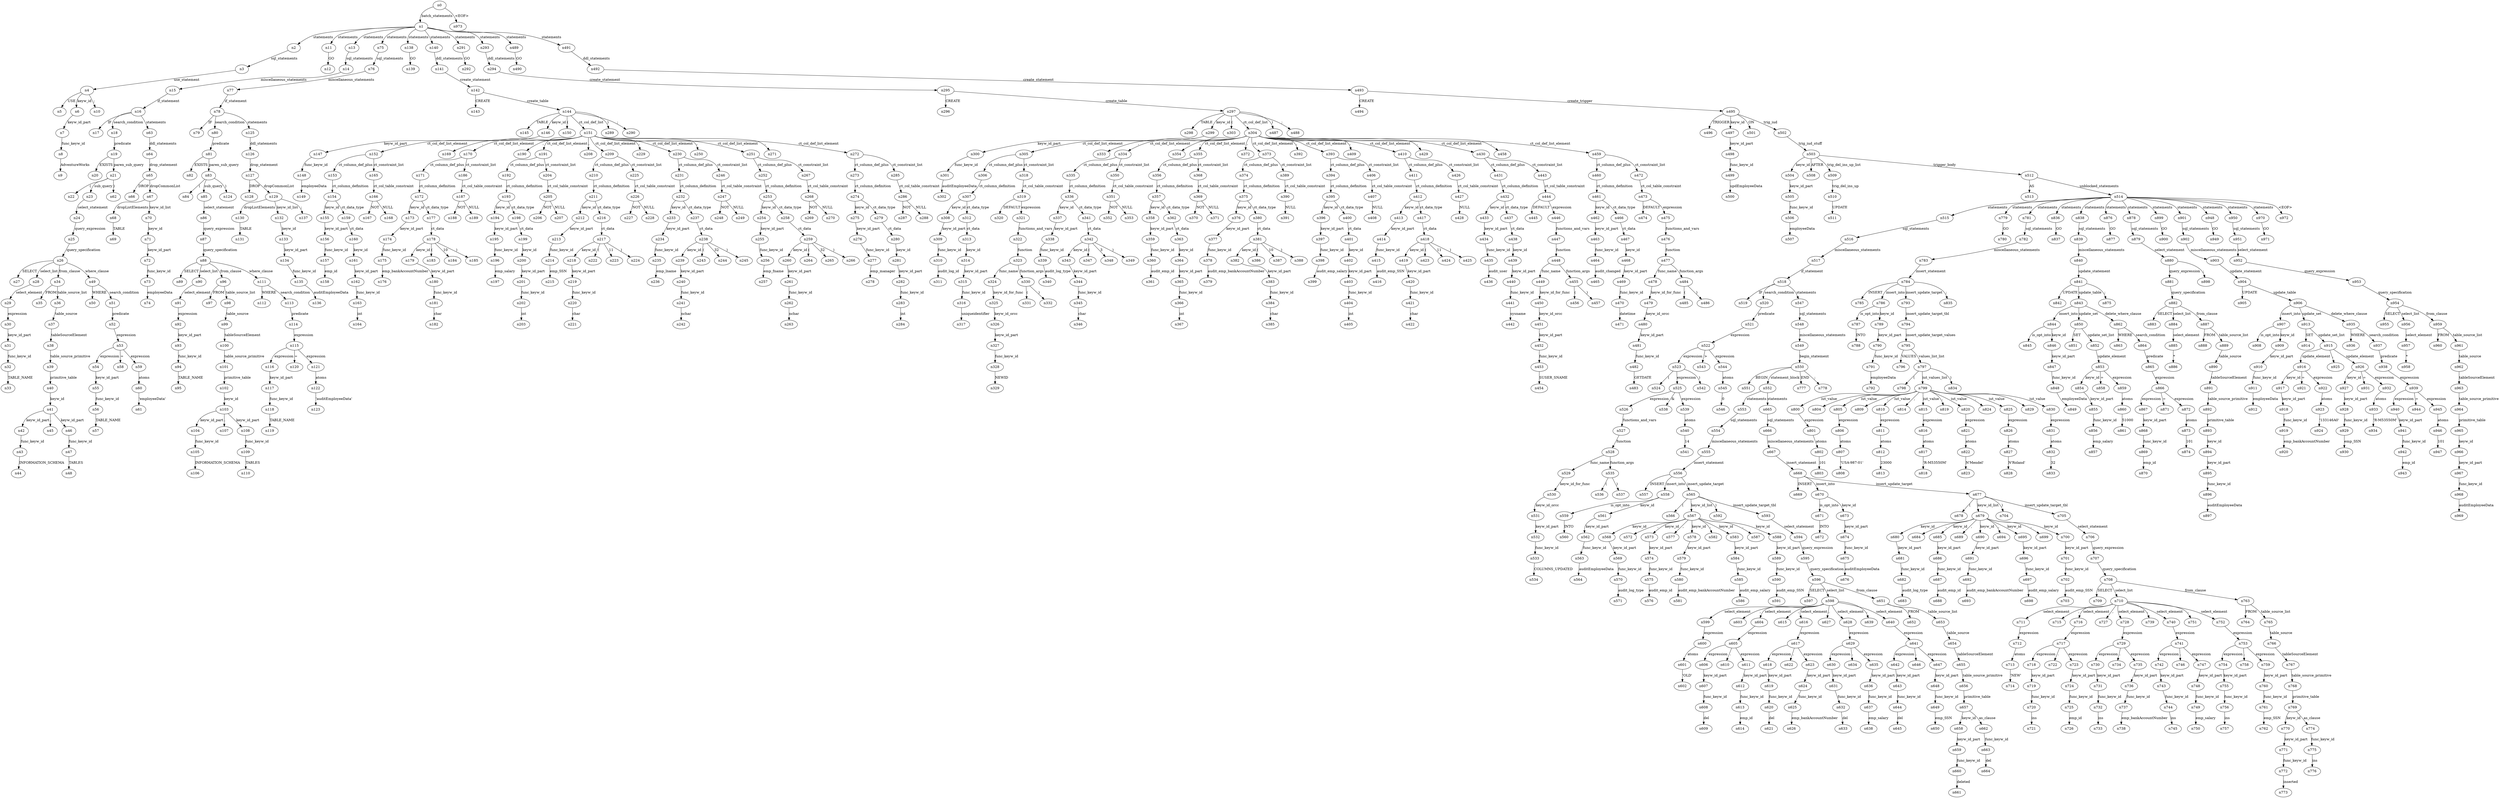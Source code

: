 digraph ParseTree {
  n0 -> n1 [label="batch_statements"];
  n1 -> n2 [label="statements"];
  n2 -> n3 [label="sql_statements"];
  n3 -> n4 [label="use_statement"];
  n4 -> n5 [label="USE"];
  n4 -> n6 [label="keyw_id"];
  n6 -> n7 [label="keyw_id_part"];
  n7 -> n8 [label="func_keyw_id"];
  n8 -> n9 [label="AdventureWorks"];
  n4 -> n10 [label=";"];
  n1 -> n11 [label="statements"];
  n11 -> n12 [label="GO"];
  n1 -> n13 [label="statements"];
  n13 -> n14 [label="sql_statements"];
  n14 -> n15 [label="miscellaneous_statements"];
  n15 -> n16 [label="if_statement"];
  n16 -> n17 [label="IF"];
  n16 -> n18 [label="search_condition"];
  n18 -> n19 [label="predicate"];
  n19 -> n20 [label="EXISTS"];
  n19 -> n21 [label="paren_sub_query"];
  n21 -> n22 [label="("];
  n21 -> n23 [label="sub_query"];
  n23 -> n24 [label="select_statement"];
  n24 -> n25 [label="query_expression"];
  n25 -> n26 [label="query_specification"];
  n26 -> n27 [label="SELECT"];
  n26 -> n28 [label="select_list"];
  n28 -> n29 [label="select_element"];
  n29 -> n30 [label="expression"];
  n30 -> n31 [label="keyw_id_part"];
  n31 -> n32 [label="func_keyw_id"];
  n32 -> n33 [label="TABLE_NAME"];
  n26 -> n34 [label="from_clause"];
  n34 -> n35 [label="FROM"];
  n34 -> n36 [label="table_source_list"];
  n36 -> n37 [label="table_source"];
  n37 -> n38 [label="tableSourceElement"];
  n38 -> n39 [label="table_source_primitive"];
  n39 -> n40 [label="primitive_table"];
  n40 -> n41 [label="keyw_id"];
  n41 -> n42 [label="keyw_id_part"];
  n42 -> n43 [label="func_keyw_id"];
  n43 -> n44 [label="INFORMATION_SCHEMA"];
  n41 -> n45 [label="."];
  n41 -> n46 [label="keyw_id_part"];
  n46 -> n47 [label="func_keyw_id"];
  n47 -> n48 [label="TABLES"];
  n26 -> n49 [label="where_clause"];
  n49 -> n50 [label="WHERE"];
  n49 -> n51 [label="search_condition"];
  n51 -> n52 [label="predicate"];
  n52 -> n53 [label="expression"];
  n53 -> n54 [label="expression"];
  n54 -> n55 [label="keyw_id_part"];
  n55 -> n56 [label="func_keyw_id"];
  n56 -> n57 [label="TABLE_NAME"];
  n53 -> n58 [label="="];
  n53 -> n59 [label="expression"];
  n59 -> n60 [label="atoms"];
  n60 -> n61 [label="'employeeData'"];
  n21 -> n62 [label=")"];
  n16 -> n63 [label="statements"];
  n63 -> n64 [label="ddl_statements"];
  n64 -> n65 [label="drop_statement"];
  n65 -> n66 [label="DROP"];
  n65 -> n67 [label="dropCommonList"];
  n67 -> n68 [label="dropListElements"];
  n68 -> n69 [label="TABLE"];
  n67 -> n70 [label="keyw_id_list"];
  n70 -> n71 [label="keyw_id"];
  n71 -> n72 [label="keyw_id_part"];
  n72 -> n73 [label="func_keyw_id"];
  n73 -> n74 [label="employeeData"];
  n1 -> n75 [label="statements"];
  n75 -> n76 [label="sql_statements"];
  n76 -> n77 [label="miscellaneous_statements"];
  n77 -> n78 [label="if_statement"];
  n78 -> n79 [label="IF"];
  n78 -> n80 [label="search_condition"];
  n80 -> n81 [label="predicate"];
  n81 -> n82 [label="EXISTS"];
  n81 -> n83 [label="paren_sub_query"];
  n83 -> n84 [label="("];
  n83 -> n85 [label="sub_query"];
  n85 -> n86 [label="select_statement"];
  n86 -> n87 [label="query_expression"];
  n87 -> n88 [label="query_specification"];
  n88 -> n89 [label="SELECT"];
  n88 -> n90 [label="select_list"];
  n90 -> n91 [label="select_element"];
  n91 -> n92 [label="expression"];
  n92 -> n93 [label="keyw_id_part"];
  n93 -> n94 [label="func_keyw_id"];
  n94 -> n95 [label="TABLE_NAME"];
  n88 -> n96 [label="from_clause"];
  n96 -> n97 [label="FROM"];
  n96 -> n98 [label="table_source_list"];
  n98 -> n99 [label="table_source"];
  n99 -> n100 [label="tableSourceElement"];
  n100 -> n101 [label="table_source_primitive"];
  n101 -> n102 [label="primitive_table"];
  n102 -> n103 [label="keyw_id"];
  n103 -> n104 [label="keyw_id_part"];
  n104 -> n105 [label="func_keyw_id"];
  n105 -> n106 [label="INFORMATION_SCHEMA"];
  n103 -> n107 [label="."];
  n103 -> n108 [label="keyw_id_part"];
  n108 -> n109 [label="func_keyw_id"];
  n109 -> n110 [label="TABLES"];
  n88 -> n111 [label="where_clause"];
  n111 -> n112 [label="WHERE"];
  n111 -> n113 [label="search_condition"];
  n113 -> n114 [label="predicate"];
  n114 -> n115 [label="expression"];
  n115 -> n116 [label="expression"];
  n116 -> n117 [label="keyw_id_part"];
  n117 -> n118 [label="func_keyw_id"];
  n118 -> n119 [label="TABLE_NAME"];
  n115 -> n120 [label="="];
  n115 -> n121 [label="expression"];
  n121 -> n122 [label="atoms"];
  n122 -> n123 [label="'auditEmployeeData'"];
  n83 -> n124 [label=")"];
  n78 -> n125 [label="statements"];
  n125 -> n126 [label="ddl_statements"];
  n126 -> n127 [label="drop_statement"];
  n127 -> n128 [label="DROP"];
  n127 -> n129 [label="dropCommonList"];
  n129 -> n130 [label="dropListElements"];
  n130 -> n131 [label="TABLE"];
  n129 -> n132 [label="keyw_id_list"];
  n132 -> n133 [label="keyw_id"];
  n133 -> n134 [label="keyw_id_part"];
  n134 -> n135 [label="func_keyw_id"];
  n135 -> n136 [label="auditEmployeeData"];
  n129 -> n137 [label=";"];
  n1 -> n138 [label="statements"];
  n138 -> n139 [label="GO"];
  n1 -> n140 [label="statements"];
  n140 -> n141 [label="ddl_statements"];
  n141 -> n142 [label="create_statement"];
  n142 -> n143 [label="CREATE"];
  n142 -> n144 [label="create_table"];
  n144 -> n145 [label="TABLE"];
  n144 -> n146 [label="keyw_id"];
  n146 -> n147 [label="keyw_id_part"];
  n147 -> n148 [label="func_keyw_id"];
  n148 -> n149 [label="employeeData"];
  n144 -> n150 [label="("];
  n144 -> n151 [label="ct_col_def_list"];
  n151 -> n152 [label="ct_col_def_list_element"];
  n152 -> n153 [label="ct_column_def_plus"];
  n153 -> n154 [label="ct_column_definition"];
  n154 -> n155 [label="keyw_id"];
  n155 -> n156 [label="keyw_id_part"];
  n156 -> n157 [label="func_keyw_id"];
  n157 -> n158 [label="emp_id"];
  n154 -> n159 [label="ct_data_type"];
  n159 -> n160 [label="ct_data"];
  n160 -> n161 [label="keyw_id"];
  n161 -> n162 [label="keyw_id_part"];
  n162 -> n163 [label="func_keyw_id"];
  n163 -> n164 [label="int"];
  n152 -> n165 [label="ct_constraint_list"];
  n165 -> n166 [label="ct_col_table_constraint"];
  n166 -> n167 [label="NOT"];
  n166 -> n168 [label="NULL"];
  n151 -> n169 [label=","];
  n151 -> n170 [label="ct_col_def_list_element"];
  n170 -> n171 [label="ct_column_def_plus"];
  n171 -> n172 [label="ct_column_definition"];
  n172 -> n173 [label="keyw_id"];
  n173 -> n174 [label="keyw_id_part"];
  n174 -> n175 [label="func_keyw_id"];
  n175 -> n176 [label="emp_bankAccountNumber"];
  n172 -> n177 [label="ct_data_type"];
  n177 -> n178 [label="ct_data"];
  n178 -> n179 [label="keyw_id"];
  n179 -> n180 [label="keyw_id_part"];
  n180 -> n181 [label="func_keyw_id"];
  n181 -> n182 [label="char"];
  n178 -> n183 [label="("];
  n178 -> n184 [label="10"];
  n178 -> n185 [label=")"];
  n170 -> n186 [label="ct_constraint_list"];
  n186 -> n187 [label="ct_col_table_constraint"];
  n187 -> n188 [label="NOT"];
  n187 -> n189 [label="NULL"];
  n151 -> n190 [label=","];
  n151 -> n191 [label="ct_col_def_list_element"];
  n191 -> n192 [label="ct_column_def_plus"];
  n192 -> n193 [label="ct_column_definition"];
  n193 -> n194 [label="keyw_id"];
  n194 -> n195 [label="keyw_id_part"];
  n195 -> n196 [label="func_keyw_id"];
  n196 -> n197 [label="emp_salary"];
  n193 -> n198 [label="ct_data_type"];
  n198 -> n199 [label="ct_data"];
  n199 -> n200 [label="keyw_id"];
  n200 -> n201 [label="keyw_id_part"];
  n201 -> n202 [label="func_keyw_id"];
  n202 -> n203 [label="int"];
  n191 -> n204 [label="ct_constraint_list"];
  n204 -> n205 [label="ct_col_table_constraint"];
  n205 -> n206 [label="NOT"];
  n205 -> n207 [label="NULL"];
  n151 -> n208 [label=","];
  n151 -> n209 [label="ct_col_def_list_element"];
  n209 -> n210 [label="ct_column_def_plus"];
  n210 -> n211 [label="ct_column_definition"];
  n211 -> n212 [label="keyw_id"];
  n212 -> n213 [label="keyw_id_part"];
  n213 -> n214 [label="func_keyw_id"];
  n214 -> n215 [label="emp_SSN"];
  n211 -> n216 [label="ct_data_type"];
  n216 -> n217 [label="ct_data"];
  n217 -> n218 [label="keyw_id"];
  n218 -> n219 [label="keyw_id_part"];
  n219 -> n220 [label="func_keyw_id"];
  n220 -> n221 [label="char"];
  n217 -> n222 [label="("];
  n217 -> n223 [label="11"];
  n217 -> n224 [label=")"];
  n209 -> n225 [label="ct_constraint_list"];
  n225 -> n226 [label="ct_col_table_constraint"];
  n226 -> n227 [label="NOT"];
  n226 -> n228 [label="NULL"];
  n151 -> n229 [label=","];
  n151 -> n230 [label="ct_col_def_list_element"];
  n230 -> n231 [label="ct_column_def_plus"];
  n231 -> n232 [label="ct_column_definition"];
  n232 -> n233 [label="keyw_id"];
  n233 -> n234 [label="keyw_id_part"];
  n234 -> n235 [label="func_keyw_id"];
  n235 -> n236 [label="emp_lname"];
  n232 -> n237 [label="ct_data_type"];
  n237 -> n238 [label="ct_data"];
  n238 -> n239 [label="keyw_id"];
  n239 -> n240 [label="keyw_id_part"];
  n240 -> n241 [label="func_keyw_id"];
  n241 -> n242 [label="nchar"];
  n238 -> n243 [label="("];
  n238 -> n244 [label="32"];
  n238 -> n245 [label=")"];
  n230 -> n246 [label="ct_constraint_list"];
  n246 -> n247 [label="ct_col_table_constraint"];
  n247 -> n248 [label="NOT"];
  n247 -> n249 [label="NULL"];
  n151 -> n250 [label=","];
  n151 -> n251 [label="ct_col_def_list_element"];
  n251 -> n252 [label="ct_column_def_plus"];
  n252 -> n253 [label="ct_column_definition"];
  n253 -> n254 [label="keyw_id"];
  n254 -> n255 [label="keyw_id_part"];
  n255 -> n256 [label="func_keyw_id"];
  n256 -> n257 [label="emp_fname"];
  n253 -> n258 [label="ct_data_type"];
  n258 -> n259 [label="ct_data"];
  n259 -> n260 [label="keyw_id"];
  n260 -> n261 [label="keyw_id_part"];
  n261 -> n262 [label="func_keyw_id"];
  n262 -> n263 [label="nchar"];
  n259 -> n264 [label="("];
  n259 -> n265 [label="32"];
  n259 -> n266 [label=")"];
  n251 -> n267 [label="ct_constraint_list"];
  n267 -> n268 [label="ct_col_table_constraint"];
  n268 -> n269 [label="NOT"];
  n268 -> n270 [label="NULL"];
  n151 -> n271 [label=","];
  n151 -> n272 [label="ct_col_def_list_element"];
  n272 -> n273 [label="ct_column_def_plus"];
  n273 -> n274 [label="ct_column_definition"];
  n274 -> n275 [label="keyw_id"];
  n275 -> n276 [label="keyw_id_part"];
  n276 -> n277 [label="func_keyw_id"];
  n277 -> n278 [label="emp_manager"];
  n274 -> n279 [label="ct_data_type"];
  n279 -> n280 [label="ct_data"];
  n280 -> n281 [label="keyw_id"];
  n281 -> n282 [label="keyw_id_part"];
  n282 -> n283 [label="func_keyw_id"];
  n283 -> n284 [label="int"];
  n272 -> n285 [label="ct_constraint_list"];
  n285 -> n286 [label="ct_col_table_constraint"];
  n286 -> n287 [label="NOT"];
  n286 -> n288 [label="NULL"];
  n144 -> n289 [label=")"];
  n144 -> n290 [label=";"];
  n1 -> n291 [label="statements"];
  n291 -> n292 [label="GO"];
  n1 -> n293 [label="statements"];
  n293 -> n294 [label="ddl_statements"];
  n294 -> n295 [label="create_statement"];
  n295 -> n296 [label="CREATE"];
  n295 -> n297 [label="create_table"];
  n297 -> n298 [label="TABLE"];
  n297 -> n299 [label="keyw_id"];
  n299 -> n300 [label="keyw_id_part"];
  n300 -> n301 [label="func_keyw_id"];
  n301 -> n302 [label="auditEmployeeData"];
  n297 -> n303 [label="("];
  n297 -> n304 [label="ct_col_def_list"];
  n304 -> n305 [label="ct_col_def_list_element"];
  n305 -> n306 [label="ct_column_def_plus"];
  n306 -> n307 [label="ct_column_definition"];
  n307 -> n308 [label="keyw_id"];
  n308 -> n309 [label="keyw_id_part"];
  n309 -> n310 [label="func_keyw_id"];
  n310 -> n311 [label="audit_log_id"];
  n307 -> n312 [label="ct_data_type"];
  n312 -> n313 [label="ct_data"];
  n313 -> n314 [label="keyw_id"];
  n314 -> n315 [label="keyw_id_part"];
  n315 -> n316 [label="func_keyw_id"];
  n316 -> n317 [label="uniqueidentifier"];
  n305 -> n318 [label="ct_constraint_list"];
  n318 -> n319 [label="ct_col_table_constraint"];
  n319 -> n320 [label="DEFAULT"];
  n319 -> n321 [label="expression"];
  n321 -> n322 [label="functions_and_vars"];
  n322 -> n323 [label="function"];
  n323 -> n324 [label="func_name"];
  n324 -> n325 [label="keyw_id_for_func"];
  n325 -> n326 [label="keyw_id_orcc"];
  n326 -> n327 [label="keyw_id_part"];
  n327 -> n328 [label="func_keyw_id"];
  n328 -> n329 [label="NEWID"];
  n323 -> n330 [label="function_args"];
  n330 -> n331 [label="("];
  n330 -> n332 [label=")"];
  n304 -> n333 [label=","];
  n304 -> n334 [label="ct_col_def_list_element"];
  n334 -> n335 [label="ct_column_def_plus"];
  n335 -> n336 [label="ct_column_definition"];
  n336 -> n337 [label="keyw_id"];
  n337 -> n338 [label="keyw_id_part"];
  n338 -> n339 [label="func_keyw_id"];
  n339 -> n340 [label="audit_log_type"];
  n336 -> n341 [label="ct_data_type"];
  n341 -> n342 [label="ct_data"];
  n342 -> n343 [label="keyw_id"];
  n343 -> n344 [label="keyw_id_part"];
  n344 -> n345 [label="func_keyw_id"];
  n345 -> n346 [label="char"];
  n342 -> n347 [label="("];
  n342 -> n348 [label="3"];
  n342 -> n349 [label=")"];
  n334 -> n350 [label="ct_constraint_list"];
  n350 -> n351 [label="ct_col_table_constraint"];
  n351 -> n352 [label="NOT"];
  n351 -> n353 [label="NULL"];
  n304 -> n354 [label=","];
  n304 -> n355 [label="ct_col_def_list_element"];
  n355 -> n356 [label="ct_column_def_plus"];
  n356 -> n357 [label="ct_column_definition"];
  n357 -> n358 [label="keyw_id"];
  n358 -> n359 [label="keyw_id_part"];
  n359 -> n360 [label="func_keyw_id"];
  n360 -> n361 [label="audit_emp_id"];
  n357 -> n362 [label="ct_data_type"];
  n362 -> n363 [label="ct_data"];
  n363 -> n364 [label="keyw_id"];
  n364 -> n365 [label="keyw_id_part"];
  n365 -> n366 [label="func_keyw_id"];
  n366 -> n367 [label="int"];
  n355 -> n368 [label="ct_constraint_list"];
  n368 -> n369 [label="ct_col_table_constraint"];
  n369 -> n370 [label="NOT"];
  n369 -> n371 [label="NULL"];
  n304 -> n372 [label=","];
  n304 -> n373 [label="ct_col_def_list_element"];
  n373 -> n374 [label="ct_column_def_plus"];
  n374 -> n375 [label="ct_column_definition"];
  n375 -> n376 [label="keyw_id"];
  n376 -> n377 [label="keyw_id_part"];
  n377 -> n378 [label="func_keyw_id"];
  n378 -> n379 [label="audit_emp_bankAccountNumber"];
  n375 -> n380 [label="ct_data_type"];
  n380 -> n381 [label="ct_data"];
  n381 -> n382 [label="keyw_id"];
  n382 -> n383 [label="keyw_id_part"];
  n383 -> n384 [label="func_keyw_id"];
  n384 -> n385 [label="char"];
  n381 -> n386 [label="("];
  n381 -> n387 [label="10"];
  n381 -> n388 [label=")"];
  n373 -> n389 [label="ct_constraint_list"];
  n389 -> n390 [label="ct_col_table_constraint"];
  n390 -> n391 [label="NULL"];
  n304 -> n392 [label=","];
  n304 -> n393 [label="ct_col_def_list_element"];
  n393 -> n394 [label="ct_column_def_plus"];
  n394 -> n395 [label="ct_column_definition"];
  n395 -> n396 [label="keyw_id"];
  n396 -> n397 [label="keyw_id_part"];
  n397 -> n398 [label="func_keyw_id"];
  n398 -> n399 [label="audit_emp_salary"];
  n395 -> n400 [label="ct_data_type"];
  n400 -> n401 [label="ct_data"];
  n401 -> n402 [label="keyw_id"];
  n402 -> n403 [label="keyw_id_part"];
  n403 -> n404 [label="func_keyw_id"];
  n404 -> n405 [label="int"];
  n393 -> n406 [label="ct_constraint_list"];
  n406 -> n407 [label="ct_col_table_constraint"];
  n407 -> n408 [label="NULL"];
  n304 -> n409 [label=","];
  n304 -> n410 [label="ct_col_def_list_element"];
  n410 -> n411 [label="ct_column_def_plus"];
  n411 -> n412 [label="ct_column_definition"];
  n412 -> n413 [label="keyw_id"];
  n413 -> n414 [label="keyw_id_part"];
  n414 -> n415 [label="func_keyw_id"];
  n415 -> n416 [label="audit_emp_SSN"];
  n412 -> n417 [label="ct_data_type"];
  n417 -> n418 [label="ct_data"];
  n418 -> n419 [label="keyw_id"];
  n419 -> n420 [label="keyw_id_part"];
  n420 -> n421 [label="func_keyw_id"];
  n421 -> n422 [label="char"];
  n418 -> n423 [label="("];
  n418 -> n424 [label="11"];
  n418 -> n425 [label=")"];
  n410 -> n426 [label="ct_constraint_list"];
  n426 -> n427 [label="ct_col_table_constraint"];
  n427 -> n428 [label="NULL"];
  n304 -> n429 [label=","];
  n304 -> n430 [label="ct_col_def_list_element"];
  n430 -> n431 [label="ct_column_def_plus"];
  n431 -> n432 [label="ct_column_definition"];
  n432 -> n433 [label="keyw_id"];
  n433 -> n434 [label="keyw_id_part"];
  n434 -> n435 [label="func_keyw_id"];
  n435 -> n436 [label="audit_user"];
  n432 -> n437 [label="ct_data_type"];
  n437 -> n438 [label="ct_data"];
  n438 -> n439 [label="keyw_id"];
  n439 -> n440 [label="keyw_id_part"];
  n440 -> n441 [label="func_keyw_id"];
  n441 -> n442 [label="sysname"];
  n430 -> n443 [label="ct_constraint_list"];
  n443 -> n444 [label="ct_col_table_constraint"];
  n444 -> n445 [label="DEFAULT"];
  n444 -> n446 [label="expression"];
  n446 -> n447 [label="functions_and_vars"];
  n447 -> n448 [label="function"];
  n448 -> n449 [label="func_name"];
  n449 -> n450 [label="keyw_id_for_func"];
  n450 -> n451 [label="keyw_id_orcc"];
  n451 -> n452 [label="keyw_id_part"];
  n452 -> n453 [label="func_keyw_id"];
  n453 -> n454 [label="SUSER_SNAME"];
  n448 -> n455 [label="function_args"];
  n455 -> n456 [label="("];
  n455 -> n457 [label=")"];
  n304 -> n458 [label=","];
  n304 -> n459 [label="ct_col_def_list_element"];
  n459 -> n460 [label="ct_column_def_plus"];
  n460 -> n461 [label="ct_column_definition"];
  n461 -> n462 [label="keyw_id"];
  n462 -> n463 [label="keyw_id_part"];
  n463 -> n464 [label="func_keyw_id"];
  n464 -> n465 [label="audit_changed"];
  n461 -> n466 [label="ct_data_type"];
  n466 -> n467 [label="ct_data"];
  n467 -> n468 [label="keyw_id"];
  n468 -> n469 [label="keyw_id_part"];
  n469 -> n470 [label="func_keyw_id"];
  n470 -> n471 [label="datetime"];
  n459 -> n472 [label="ct_constraint_list"];
  n472 -> n473 [label="ct_col_table_constraint"];
  n473 -> n474 [label="DEFAULT"];
  n473 -> n475 [label="expression"];
  n475 -> n476 [label="functions_and_vars"];
  n476 -> n477 [label="function"];
  n477 -> n478 [label="func_name"];
  n478 -> n479 [label="keyw_id_for_func"];
  n479 -> n480 [label="keyw_id_orcc"];
  n480 -> n481 [label="keyw_id_part"];
  n481 -> n482 [label="func_keyw_id"];
  n482 -> n483 [label="GETDATE"];
  n477 -> n484 [label="function_args"];
  n484 -> n485 [label="("];
  n484 -> n486 [label=")"];
  n297 -> n487 [label=")"];
  n297 -> n488 [label=";"];
  n1 -> n489 [label="statements"];
  n489 -> n490 [label="GO"];
  n1 -> n491 [label="statements"];
  n491 -> n492 [label="ddl_statements"];
  n492 -> n493 [label="create_statement"];
  n493 -> n494 [label="CREATE"];
  n493 -> n495 [label="create_trigger"];
  n495 -> n496 [label="TRIGGER"];
  n495 -> n497 [label="keyw_id"];
  n497 -> n498 [label="keyw_id_part"];
  n498 -> n499 [label="func_keyw_id"];
  n499 -> n500 [label="updEmployeeData"];
  n495 -> n501 [label="ON"];
  n495 -> n502 [label="trig_iud"];
  n502 -> n503 [label="trig_iud_stuff"];
  n503 -> n504 [label="keyw_id"];
  n504 -> n505 [label="keyw_id_part"];
  n505 -> n506 [label="func_keyw_id"];
  n506 -> n507 [label="employeeData"];
  n503 -> n508 [label="AFTER"];
  n503 -> n509 [label="trig_del_ins_up_list"];
  n509 -> n510 [label="trig_del_ins_up"];
  n510 -> n511 [label="UPDATE"];
  n503 -> n512 [label="trigger_body"];
  n512 -> n513 [label="AS"];
  n512 -> n514 [label="unblocked_statements"];
  n514 -> n515 [label="statements"];
  n515 -> n516 [label="sql_statements"];
  n516 -> n517 [label="miscellaneous_statements"];
  n517 -> n518 [label="if_statement"];
  n518 -> n519 [label="IF"];
  n518 -> n520 [label="search_condition"];
  n520 -> n521 [label="predicate"];
  n521 -> n522 [label="expression"];
  n522 -> n523 [label="expression"];
  n523 -> n524 [label="("];
  n523 -> n525 [label="expression"];
  n525 -> n526 [label="expression"];
  n526 -> n527 [label="functions_and_vars"];
  n527 -> n528 [label="function"];
  n528 -> n529 [label="func_name"];
  n529 -> n530 [label="keyw_id_for_func"];
  n530 -> n531 [label="keyw_id_orcc"];
  n531 -> n532 [label="keyw_id_part"];
  n532 -> n533 [label="func_keyw_id"];
  n533 -> n534 [label="COLUMNS_UPDATED"];
  n528 -> n535 [label="function_args"];
  n535 -> n536 [label="("];
  n535 -> n537 [label=")"];
  n525 -> n538 [label="&"];
  n525 -> n539 [label="expression"];
  n539 -> n540 [label="atoms"];
  n540 -> n541 [label="14"];
  n523 -> n542 [label=")"];
  n522 -> n543 [label=">"];
  n522 -> n544 [label="expression"];
  n544 -> n545 [label="atoms"];
  n545 -> n546 [label="0"];
  n518 -> n547 [label="statements"];
  n547 -> n548 [label="sql_statements"];
  n548 -> n549 [label="miscellaneous_statements"];
  n549 -> n550 [label="begin_statement"];
  n550 -> n551 [label="BEGIN"];
  n550 -> n552 [label="statement_block"];
  n552 -> n553 [label="statements"];
  n553 -> n554 [label="sql_statements"];
  n554 -> n555 [label="miscellaneous_statements"];
  n555 -> n556 [label="insert_statement"];
  n556 -> n557 [label="INSERT"];
  n556 -> n558 [label="insert_into"];
  n558 -> n559 [label="is_opt_into"];
  n559 -> n560 [label="INTO"];
  n558 -> n561 [label="keyw_id"];
  n561 -> n562 [label="keyw_id_part"];
  n562 -> n563 [label="func_keyw_id"];
  n563 -> n564 [label="auditEmployeeData"];
  n556 -> n565 [label="insert_update_target"];
  n565 -> n566 [label="("];
  n565 -> n567 [label="keyw_id_list"];
  n567 -> n568 [label="keyw_id"];
  n568 -> n569 [label="keyw_id_part"];
  n569 -> n570 [label="func_keyw_id"];
  n570 -> n571 [label="audit_log_type"];
  n567 -> n572 [label=","];
  n567 -> n573 [label="keyw_id"];
  n573 -> n574 [label="keyw_id_part"];
  n574 -> n575 [label="func_keyw_id"];
  n575 -> n576 [label="audit_emp_id"];
  n567 -> n577 [label=","];
  n567 -> n578 [label="keyw_id"];
  n578 -> n579 [label="keyw_id_part"];
  n579 -> n580 [label="func_keyw_id"];
  n580 -> n581 [label="audit_emp_bankAccountNumber"];
  n567 -> n582 [label=","];
  n567 -> n583 [label="keyw_id"];
  n583 -> n584 [label="keyw_id_part"];
  n584 -> n585 [label="func_keyw_id"];
  n585 -> n586 [label="audit_emp_salary"];
  n567 -> n587 [label=","];
  n567 -> n588 [label="keyw_id"];
  n588 -> n589 [label="keyw_id_part"];
  n589 -> n590 [label="func_keyw_id"];
  n590 -> n591 [label="audit_emp_SSN"];
  n565 -> n592 [label=")"];
  n565 -> n593 [label="insert_update_target_tbl"];
  n593 -> n594 [label="select_statement"];
  n594 -> n595 [label="query_expression"];
  n595 -> n596 [label="query_specification"];
  n596 -> n597 [label="SELECT"];
  n596 -> n598 [label="select_list"];
  n598 -> n599 [label="select_element"];
  n599 -> n600 [label="expression"];
  n600 -> n601 [label="atoms"];
  n601 -> n602 [label="'OLD'"];
  n598 -> n603 [label=","];
  n598 -> n604 [label="select_element"];
  n604 -> n605 [label="expression"];
  n605 -> n606 [label="expression"];
  n606 -> n607 [label="keyw_id_part"];
  n607 -> n608 [label="func_keyw_id"];
  n608 -> n609 [label="del"];
  n605 -> n610 [label="."];
  n605 -> n611 [label="expression"];
  n611 -> n612 [label="keyw_id_part"];
  n612 -> n613 [label="func_keyw_id"];
  n613 -> n614 [label="emp_id"];
  n598 -> n615 [label=","];
  n598 -> n616 [label="select_element"];
  n616 -> n617 [label="expression"];
  n617 -> n618 [label="expression"];
  n618 -> n619 [label="keyw_id_part"];
  n619 -> n620 [label="func_keyw_id"];
  n620 -> n621 [label="del"];
  n617 -> n622 [label="."];
  n617 -> n623 [label="expression"];
  n623 -> n624 [label="keyw_id_part"];
  n624 -> n625 [label="func_keyw_id"];
  n625 -> n626 [label="emp_bankAccountNumber"];
  n598 -> n627 [label=","];
  n598 -> n628 [label="select_element"];
  n628 -> n629 [label="expression"];
  n629 -> n630 [label="expression"];
  n630 -> n631 [label="keyw_id_part"];
  n631 -> n632 [label="func_keyw_id"];
  n632 -> n633 [label="del"];
  n629 -> n634 [label="."];
  n629 -> n635 [label="expression"];
  n635 -> n636 [label="keyw_id_part"];
  n636 -> n637 [label="func_keyw_id"];
  n637 -> n638 [label="emp_salary"];
  n598 -> n639 [label=","];
  n598 -> n640 [label="select_element"];
  n640 -> n641 [label="expression"];
  n641 -> n642 [label="expression"];
  n642 -> n643 [label="keyw_id_part"];
  n643 -> n644 [label="func_keyw_id"];
  n644 -> n645 [label="del"];
  n641 -> n646 [label="."];
  n641 -> n647 [label="expression"];
  n647 -> n648 [label="keyw_id_part"];
  n648 -> n649 [label="func_keyw_id"];
  n649 -> n650 [label="emp_SSN"];
  n596 -> n651 [label="from_clause"];
  n651 -> n652 [label="FROM"];
  n651 -> n653 [label="table_source_list"];
  n653 -> n654 [label="table_source"];
  n654 -> n655 [label="tableSourceElement"];
  n655 -> n656 [label="table_source_primitive"];
  n656 -> n657 [label="primitive_table"];
  n657 -> n658 [label="keyw_id"];
  n658 -> n659 [label="keyw_id_part"];
  n659 -> n660 [label="func_keyw_id"];
  n660 -> n661 [label="deleted"];
  n657 -> n662 [label="as_clause"];
  n662 -> n663 [label="func_keyw_id"];
  n663 -> n664 [label="del"];
  n552 -> n665 [label="statements"];
  n665 -> n666 [label="sql_statements"];
  n666 -> n667 [label="miscellaneous_statements"];
  n667 -> n668 [label="insert_statement"];
  n668 -> n669 [label="INSERT"];
  n668 -> n670 [label="insert_into"];
  n670 -> n671 [label="is_opt_into"];
  n671 -> n672 [label="INTO"];
  n670 -> n673 [label="keyw_id"];
  n673 -> n674 [label="keyw_id_part"];
  n674 -> n675 [label="func_keyw_id"];
  n675 -> n676 [label="auditEmployeeData"];
  n668 -> n677 [label="insert_update_target"];
  n677 -> n678 [label="("];
  n677 -> n679 [label="keyw_id_list"];
  n679 -> n680 [label="keyw_id"];
  n680 -> n681 [label="keyw_id_part"];
  n681 -> n682 [label="func_keyw_id"];
  n682 -> n683 [label="audit_log_type"];
  n679 -> n684 [label=","];
  n679 -> n685 [label="keyw_id"];
  n685 -> n686 [label="keyw_id_part"];
  n686 -> n687 [label="func_keyw_id"];
  n687 -> n688 [label="audit_emp_id"];
  n679 -> n689 [label=","];
  n679 -> n690 [label="keyw_id"];
  n690 -> n691 [label="keyw_id_part"];
  n691 -> n692 [label="func_keyw_id"];
  n692 -> n693 [label="audit_emp_bankAccountNumber"];
  n679 -> n694 [label=","];
  n679 -> n695 [label="keyw_id"];
  n695 -> n696 [label="keyw_id_part"];
  n696 -> n697 [label="func_keyw_id"];
  n697 -> n698 [label="audit_emp_salary"];
  n679 -> n699 [label=","];
  n679 -> n700 [label="keyw_id"];
  n700 -> n701 [label="keyw_id_part"];
  n701 -> n702 [label="func_keyw_id"];
  n702 -> n703 [label="audit_emp_SSN"];
  n677 -> n704 [label=")"];
  n677 -> n705 [label="insert_update_target_tbl"];
  n705 -> n706 [label="select_statement"];
  n706 -> n707 [label="query_expression"];
  n707 -> n708 [label="query_specification"];
  n708 -> n709 [label="SELECT"];
  n708 -> n710 [label="select_list"];
  n710 -> n711 [label="select_element"];
  n711 -> n712 [label="expression"];
  n712 -> n713 [label="atoms"];
  n713 -> n714 [label="'NEW'"];
  n710 -> n715 [label=","];
  n710 -> n716 [label="select_element"];
  n716 -> n717 [label="expression"];
  n717 -> n718 [label="expression"];
  n718 -> n719 [label="keyw_id_part"];
  n719 -> n720 [label="func_keyw_id"];
  n720 -> n721 [label="ins"];
  n717 -> n722 [label="."];
  n717 -> n723 [label="expression"];
  n723 -> n724 [label="keyw_id_part"];
  n724 -> n725 [label="func_keyw_id"];
  n725 -> n726 [label="emp_id"];
  n710 -> n727 [label=","];
  n710 -> n728 [label="select_element"];
  n728 -> n729 [label="expression"];
  n729 -> n730 [label="expression"];
  n730 -> n731 [label="keyw_id_part"];
  n731 -> n732 [label="func_keyw_id"];
  n732 -> n733 [label="ins"];
  n729 -> n734 [label="."];
  n729 -> n735 [label="expression"];
  n735 -> n736 [label="keyw_id_part"];
  n736 -> n737 [label="func_keyw_id"];
  n737 -> n738 [label="emp_bankAccountNumber"];
  n710 -> n739 [label=","];
  n710 -> n740 [label="select_element"];
  n740 -> n741 [label="expression"];
  n741 -> n742 [label="expression"];
  n742 -> n743 [label="keyw_id_part"];
  n743 -> n744 [label="func_keyw_id"];
  n744 -> n745 [label="ins"];
  n741 -> n746 [label="."];
  n741 -> n747 [label="expression"];
  n747 -> n748 [label="keyw_id_part"];
  n748 -> n749 [label="func_keyw_id"];
  n749 -> n750 [label="emp_salary"];
  n710 -> n751 [label=","];
  n710 -> n752 [label="select_element"];
  n752 -> n753 [label="expression"];
  n753 -> n754 [label="expression"];
  n754 -> n755 [label="keyw_id_part"];
  n755 -> n756 [label="func_keyw_id"];
  n756 -> n757 [label="ins"];
  n753 -> n758 [label="."];
  n753 -> n759 [label="expression"];
  n759 -> n760 [label="keyw_id_part"];
  n760 -> n761 [label="func_keyw_id"];
  n761 -> n762 [label="emp_SSN"];
  n708 -> n763 [label="from_clause"];
  n763 -> n764 [label="FROM"];
  n763 -> n765 [label="table_source_list"];
  n765 -> n766 [label="table_source"];
  n766 -> n767 [label="tableSourceElement"];
  n767 -> n768 [label="table_source_primitive"];
  n768 -> n769 [label="primitive_table"];
  n769 -> n770 [label="keyw_id"];
  n770 -> n771 [label="keyw_id_part"];
  n771 -> n772 [label="func_keyw_id"];
  n772 -> n773 [label="inserted"];
  n769 -> n774 [label="as_clause"];
  n774 -> n775 [label="func_keyw_id"];
  n775 -> n776 [label="ins"];
  n550 -> n777 [label="END"];
  n550 -> n778 [label=";"];
  n514 -> n779 [label="statements"];
  n779 -> n780 [label="GO"];
  n514 -> n781 [label="statements"];
  n781 -> n782 [label="sql_statements"];
  n782 -> n783 [label="miscellaneous_statements"];
  n783 -> n784 [label="insert_statement"];
  n784 -> n785 [label="INSERT"];
  n784 -> n786 [label="insert_into"];
  n786 -> n787 [label="is_opt_into"];
  n787 -> n788 [label="INTO"];
  n786 -> n789 [label="keyw_id"];
  n789 -> n790 [label="keyw_id_part"];
  n790 -> n791 [label="func_keyw_id"];
  n791 -> n792 [label="employeeData"];
  n784 -> n793 [label="insert_update_target"];
  n793 -> n794 [label="insert_update_target_tbl"];
  n794 -> n795 [label="insert_update_target_values"];
  n795 -> n796 [label="VALUES"];
  n795 -> n797 [label="values_list_list"];
  n797 -> n798 [label="("];
  n797 -> n799 [label="iut_values_list"];
  n799 -> n800 [label="iut_value"];
  n800 -> n801 [label="expression"];
  n801 -> n802 [label="atoms"];
  n802 -> n803 [label="101"];
  n799 -> n804 [label=","];
  n799 -> n805 [label="iut_value"];
  n805 -> n806 [label="expression"];
  n806 -> n807 [label="atoms"];
  n807 -> n808 [label="'USA-987-01'"];
  n799 -> n809 [label=","];
  n799 -> n810 [label="iut_value"];
  n810 -> n811 [label="expression"];
  n811 -> n812 [label="atoms"];
  n812 -> n813 [label="23000"];
  n799 -> n814 [label=","];
  n799 -> n815 [label="iut_value"];
  n815 -> n816 [label="expression"];
  n816 -> n817 [label="atoms"];
  n817 -> n818 [label="'R-M53550M'"];
  n799 -> n819 [label=","];
  n799 -> n820 [label="iut_value"];
  n820 -> n821 [label="expression"];
  n821 -> n822 [label="atoms"];
  n822 -> n823 [label="N'Mendel'"];
  n799 -> n824 [label=","];
  n799 -> n825 [label="iut_value"];
  n825 -> n826 [label="expression"];
  n826 -> n827 [label="atoms"];
  n827 -> n828 [label="N'Roland'"];
  n799 -> n829 [label=","];
  n799 -> n830 [label="iut_value"];
  n830 -> n831 [label="expression"];
  n831 -> n832 [label="atoms"];
  n832 -> n833 [label="32"];
  n797 -> n834 [label=")"];
  n784 -> n835 [label=";"];
  n514 -> n836 [label="statements"];
  n836 -> n837 [label="GO"];
  n514 -> n838 [label="statements"];
  n838 -> n839 [label="sql_statements"];
  n839 -> n840 [label="miscellaneous_statements"];
  n840 -> n841 [label="update_statement"];
  n841 -> n842 [label="UPDATE"];
  n841 -> n843 [label="update_table"];
  n843 -> n844 [label="insert_into"];
  n844 -> n845 [label="is_opt_into"];
  n844 -> n846 [label="keyw_id"];
  n846 -> n847 [label="keyw_id_part"];
  n847 -> n848 [label="func_keyw_id"];
  n848 -> n849 [label="employeeData"];
  n843 -> n850 [label="update_set"];
  n850 -> n851 [label="SET"];
  n850 -> n852 [label="update_set_list"];
  n852 -> n853 [label="update_element"];
  n853 -> n854 [label="keyw_id"];
  n854 -> n855 [label="keyw_id_part"];
  n855 -> n856 [label="func_keyw_id"];
  n856 -> n857 [label="emp_salary"];
  n853 -> n858 [label="="];
  n853 -> n859 [label="expression"];
  n859 -> n860 [label="atoms"];
  n860 -> n861 [label="51000"];
  n843 -> n862 [label="delete_where_clause"];
  n862 -> n863 [label="WHERE"];
  n862 -> n864 [label="search_condition"];
  n864 -> n865 [label="predicate"];
  n865 -> n866 [label="expression"];
  n866 -> n867 [label="expression"];
  n867 -> n868 [label="keyw_id_part"];
  n868 -> n869 [label="func_keyw_id"];
  n869 -> n870 [label="emp_id"];
  n866 -> n871 [label="="];
  n866 -> n872 [label="expression"];
  n872 -> n873 [label="atoms"];
  n873 -> n874 [label="101"];
  n841 -> n875 [label=";"];
  n514 -> n876 [label="statements"];
  n876 -> n877 [label="GO"];
  n514 -> n878 [label="statements"];
  n878 -> n879 [label="sql_statements"];
  n879 -> n880 [label="select_statement"];
  n880 -> n881 [label="query_expression"];
  n881 -> n882 [label="query_specification"];
  n882 -> n883 [label="SELECT"];
  n882 -> n884 [label="select_list"];
  n884 -> n885 [label="select_element"];
  n885 -> n886 [label="*"];
  n882 -> n887 [label="from_clause"];
  n887 -> n888 [label="FROM"];
  n887 -> n889 [label="table_source_list"];
  n889 -> n890 [label="table_source"];
  n890 -> n891 [label="tableSourceElement"];
  n891 -> n892 [label="table_source_primitive"];
  n892 -> n893 [label="primitive_table"];
  n893 -> n894 [label="keyw_id"];
  n894 -> n895 [label="keyw_id_part"];
  n895 -> n896 [label="func_keyw_id"];
  n896 -> n897 [label="auditEmployeeData"];
  n880 -> n898 [label=";"];
  n514 -> n899 [label="statements"];
  n899 -> n900 [label="GO"];
  n514 -> n901 [label="statements"];
  n901 -> n902 [label="sql_statements"];
  n902 -> n903 [label="miscellaneous_statements"];
  n903 -> n904 [label="update_statement"];
  n904 -> n905 [label="UPDATE"];
  n904 -> n906 [label="update_table"];
  n906 -> n907 [label="insert_into"];
  n907 -> n908 [label="is_opt_into"];
  n907 -> n909 [label="keyw_id"];
  n909 -> n910 [label="keyw_id_part"];
  n910 -> n911 [label="func_keyw_id"];
  n911 -> n912 [label="employeeData"];
  n906 -> n913 [label="update_set"];
  n913 -> n914 [label="SET"];
  n913 -> n915 [label="update_set_list"];
  n915 -> n916 [label="update_element"];
  n916 -> n917 [label="keyw_id"];
  n917 -> n918 [label="keyw_id_part"];
  n918 -> n919 [label="func_keyw_id"];
  n919 -> n920 [label="emp_bankAccountNumber"];
  n916 -> n921 [label="="];
  n916 -> n922 [label="expression"];
  n922 -> n923 [label="atoms"];
  n923 -> n924 [label="'133146A0'"];
  n915 -> n925 [label=","];
  n915 -> n926 [label="update_element"];
  n926 -> n927 [label="keyw_id"];
  n927 -> n928 [label="keyw_id_part"];
  n928 -> n929 [label="func_keyw_id"];
  n929 -> n930 [label="emp_SSN"];
  n926 -> n931 [label="="];
  n926 -> n932 [label="expression"];
  n932 -> n933 [label="atoms"];
  n933 -> n934 [label="'R-M53550M'"];
  n906 -> n935 [label="delete_where_clause"];
  n935 -> n936 [label="WHERE"];
  n935 -> n937 [label="search_condition"];
  n937 -> n938 [label="predicate"];
  n938 -> n939 [label="expression"];
  n939 -> n940 [label="expression"];
  n940 -> n941 [label="keyw_id_part"];
  n941 -> n942 [label="func_keyw_id"];
  n942 -> n943 [label="emp_id"];
  n939 -> n944 [label="="];
  n939 -> n945 [label="expression"];
  n945 -> n946 [label="atoms"];
  n946 -> n947 [label="101"];
  n514 -> n948 [label="statements"];
  n948 -> n949 [label="GO"];
  n514 -> n950 [label="statements"];
  n950 -> n951 [label="sql_statements"];
  n951 -> n952 [label="select_statement"];
  n952 -> n953 [label="query_expression"];
  n953 -> n954 [label="query_specification"];
  n954 -> n955 [label="SELECT"];
  n954 -> n956 [label="select_list"];
  n956 -> n957 [label="select_element"];
  n957 -> n958 [label="*"];
  n954 -> n959 [label="from_clause"];
  n959 -> n960 [label="FROM"];
  n959 -> n961 [label="table_source_list"];
  n961 -> n962 [label="table_source"];
  n962 -> n963 [label="tableSourceElement"];
  n963 -> n964 [label="table_source_primitive"];
  n964 -> n965 [label="primitive_table"];
  n965 -> n966 [label="keyw_id"];
  n966 -> n967 [label="keyw_id_part"];
  n967 -> n968 [label="func_keyw_id"];
  n968 -> n969 [label="auditEmployeeData"];
  n514 -> n970 [label="statements"];
  n970 -> n971 [label="GO"];
  n514 -> n972 [label="<EOF>"];
  n0 -> n973 [label="<EOF>"];
}